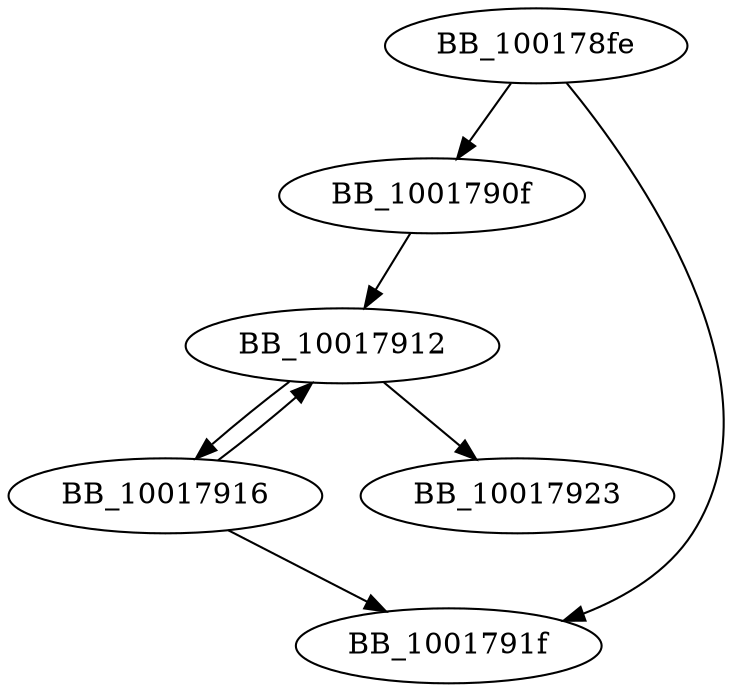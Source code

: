 DiGraph sub_100178FE{
BB_100178fe->BB_1001790f
BB_100178fe->BB_1001791f
BB_1001790f->BB_10017912
BB_10017912->BB_10017916
BB_10017912->BB_10017923
BB_10017916->BB_10017912
BB_10017916->BB_1001791f
}
